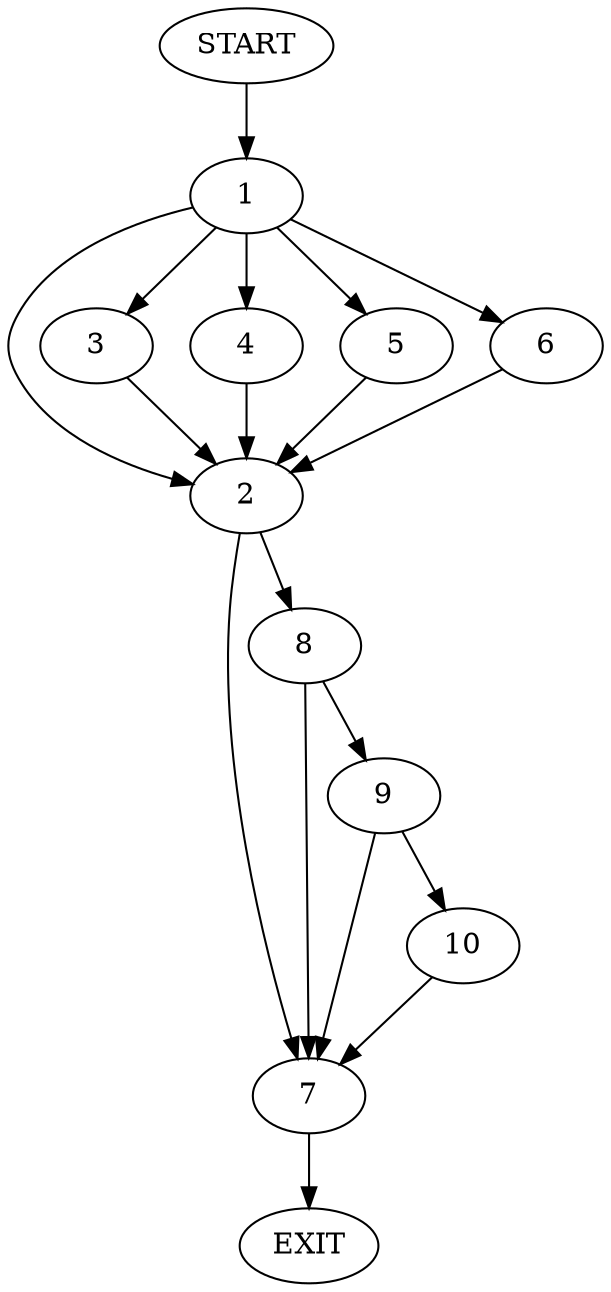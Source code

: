 digraph {
0 [label="START"]
11 [label="EXIT"]
0 -> 1
1 -> 2
1 -> 3
1 -> 4
1 -> 5
1 -> 6
4 -> 2
5 -> 2
3 -> 2
6 -> 2
2 -> 7
2 -> 8
8 -> 7
8 -> 9
7 -> 11
9 -> 7
9 -> 10
10 -> 7
}
